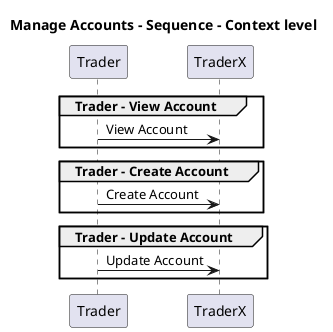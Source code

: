 @startuml

title Manage Accounts - Sequence - Context level

participant "Trader" as TraderX.Actors.Trader
participant "TraderX" as TraderX.SoftwareSystems.TraderX

group Trader - View Account
TraderX.Actors.Trader -> TraderX.SoftwareSystems.TraderX : View Account
end
group Trader - Create Account
TraderX.Actors.Trader -> TraderX.SoftwareSystems.TraderX : Create Account
end
group Trader - Update Account
TraderX.Actors.Trader -> TraderX.SoftwareSystems.TraderX : Update Account
end


@enduml
